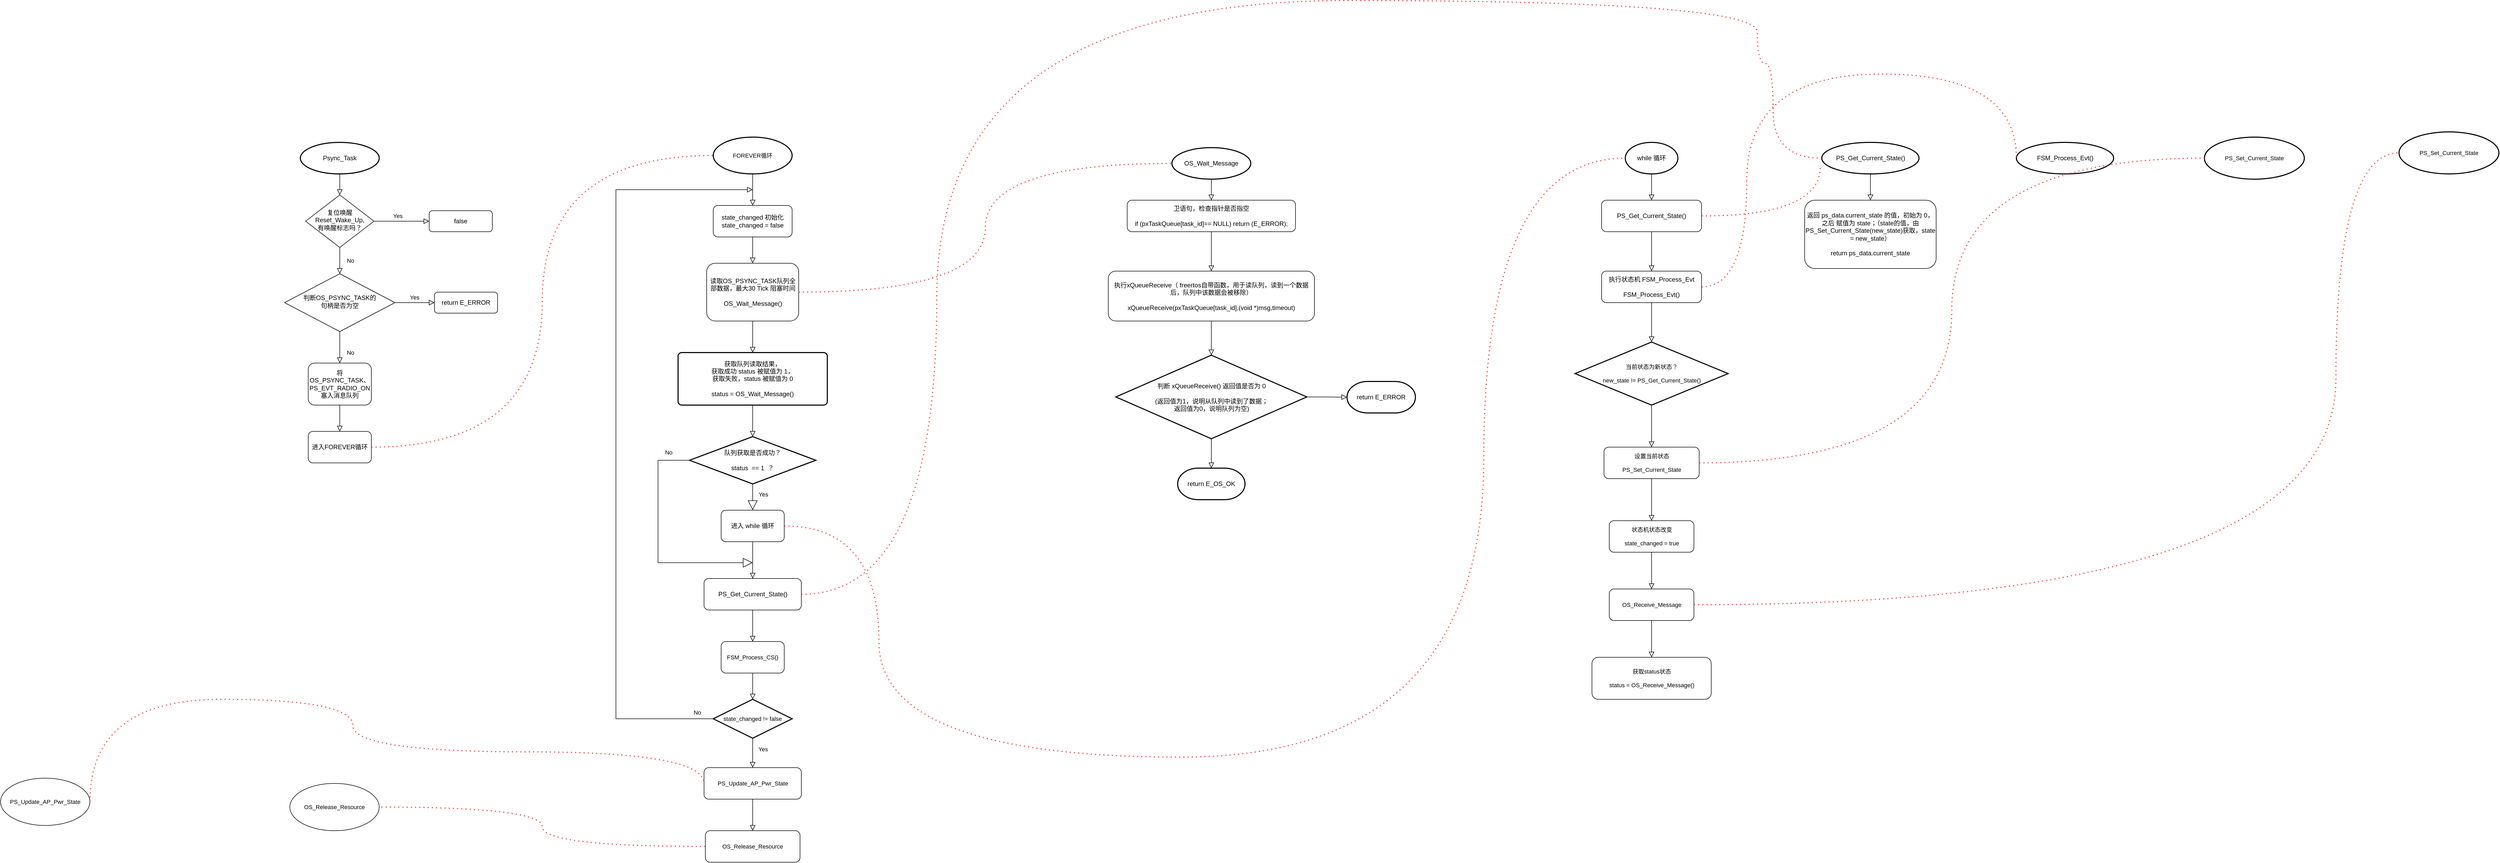 <mxfile version="21.1.1" type="github">
  <diagram id="C5RBs43oDa-KdzZeNtuy" name="Page-1">
    <mxGraphModel dx="2639" dy="1533" grid="1" gridSize="10" guides="1" tooltips="1" connect="1" arrows="1" fold="1" page="1" pageScale="1" pageWidth="827" pageHeight="1169" math="0" shadow="0">
      <root>
        <mxCell id="WIyWlLk6GJQsqaUBKTNV-0" />
        <mxCell id="WIyWlLk6GJQsqaUBKTNV-1" parent="WIyWlLk6GJQsqaUBKTNV-0" />
        <mxCell id="h0zI696RxbgCG7kidYG2-146" value="" style="edgeStyle=orthogonalEdgeStyle;shape=connector;rounded=0;orthogonalLoop=1;jettySize=auto;html=1;shadow=0;labelBackgroundColor=none;strokeColor=default;strokeWidth=1;fontFamily=Helvetica;fontSize=11;fontColor=default;endArrow=block;endFill=0;endSize=8;" edge="1" parent="WIyWlLk6GJQsqaUBKTNV-1" source="h0zI696RxbgCG7kidYG2-1" target="h0zI696RxbgCG7kidYG2-6">
          <mxGeometry relative="1" as="geometry" />
        </mxCell>
        <mxCell id="h0zI696RxbgCG7kidYG2-1" value="state_changed 初始化&lt;br&gt;state_changed = false" style="rounded=1;whiteSpace=wrap;html=1;" vertex="1" parent="WIyWlLk6GJQsqaUBKTNV-1">
          <mxGeometry x="-35" y="170" width="150" height="60" as="geometry" />
        </mxCell>
        <mxCell id="h0zI696RxbgCG7kidYG2-145" value="" style="edgeStyle=orthogonalEdgeStyle;shape=connector;rounded=0;orthogonalLoop=1;jettySize=auto;html=1;shadow=0;labelBackgroundColor=none;strokeColor=default;strokeWidth=1;fontFamily=Helvetica;fontSize=11;fontColor=default;endArrow=block;endFill=0;endSize=8;" edge="1" parent="WIyWlLk6GJQsqaUBKTNV-1" source="h0zI696RxbgCG7kidYG2-6" target="h0zI696RxbgCG7kidYG2-34">
          <mxGeometry relative="1" as="geometry" />
        </mxCell>
        <mxCell id="h0zI696RxbgCG7kidYG2-6" value="读取OS_PSYNC_TASK队列全部数据，最大30 Tick 阻塞时间&lt;br&gt;&lt;br&gt;OS_Wait_Message()" style="rounded=1;whiteSpace=wrap;html=1;" vertex="1" parent="WIyWlLk6GJQsqaUBKTNV-1">
          <mxGeometry x="-47.5" y="280" width="175" height="110" as="geometry" />
        </mxCell>
        <mxCell id="h0zI696RxbgCG7kidYG2-151" value="" style="edgeStyle=orthogonalEdgeStyle;shape=connector;rounded=0;orthogonalLoop=1;jettySize=auto;html=1;shadow=0;labelBackgroundColor=none;strokeColor=default;strokeWidth=1;fontFamily=Helvetica;fontSize=11;fontColor=default;endArrow=block;endFill=0;endSize=8;" edge="1" parent="WIyWlLk6GJQsqaUBKTNV-1" source="h0zI696RxbgCG7kidYG2-9" target="h0zI696RxbgCG7kidYG2-16">
          <mxGeometry relative="1" as="geometry" />
        </mxCell>
        <mxCell id="h0zI696RxbgCG7kidYG2-9" value="卫语句，检查指针是否指空&lt;br&gt;&lt;br&gt;if (pxTaskQueue[task_id]== NULL) return (E_ERROR);" style="rounded=1;whiteSpace=wrap;html=1;" vertex="1" parent="WIyWlLk6GJQsqaUBKTNV-1">
          <mxGeometry x="752" y="160" width="320" height="60" as="geometry" />
        </mxCell>
        <mxCell id="h0zI696RxbgCG7kidYG2-152" value="" style="edgeStyle=orthogonalEdgeStyle;shape=connector;rounded=0;orthogonalLoop=1;jettySize=auto;html=1;shadow=0;labelBackgroundColor=none;strokeColor=default;strokeWidth=1;fontFamily=Helvetica;fontSize=11;fontColor=default;endArrow=block;endFill=0;endSize=8;" edge="1" parent="WIyWlLk6GJQsqaUBKTNV-1" source="h0zI696RxbgCG7kidYG2-16" target="h0zI696RxbgCG7kidYG2-22">
          <mxGeometry relative="1" as="geometry" />
        </mxCell>
        <mxCell id="h0zI696RxbgCG7kidYG2-16" value="执行xQueueReceive（ freertos自带函数，用于读队列，读到一个数据后，队列中该数据会被移除）&lt;br&gt;&lt;br&gt;xQueueReceive(pxTaskQueue[task_id],(void *)msg,timeout)" style="rounded=1;whiteSpace=wrap;html=1;" vertex="1" parent="WIyWlLk6GJQsqaUBKTNV-1">
          <mxGeometry x="716" y="295" width="392" height="95" as="geometry" />
        </mxCell>
        <mxCell id="h0zI696RxbgCG7kidYG2-153" value="" style="edgeStyle=orthogonalEdgeStyle;shape=connector;rounded=0;orthogonalLoop=1;jettySize=auto;html=1;shadow=0;labelBackgroundColor=none;strokeColor=default;strokeWidth=1;fontFamily=Helvetica;fontSize=11;fontColor=default;endArrow=block;endFill=0;endSize=8;" edge="1" parent="WIyWlLk6GJQsqaUBKTNV-1" source="h0zI696RxbgCG7kidYG2-22" target="h0zI696RxbgCG7kidYG2-29">
          <mxGeometry relative="1" as="geometry" />
        </mxCell>
        <mxCell id="h0zI696RxbgCG7kidYG2-154" value="" style="edgeStyle=orthogonalEdgeStyle;shape=connector;rounded=0;orthogonalLoop=1;jettySize=auto;html=1;shadow=0;labelBackgroundColor=none;strokeColor=default;strokeWidth=1;fontFamily=Helvetica;fontSize=11;fontColor=default;endArrow=block;endFill=0;endSize=8;" edge="1" parent="WIyWlLk6GJQsqaUBKTNV-1" source="h0zI696RxbgCG7kidYG2-22" target="h0zI696RxbgCG7kidYG2-26">
          <mxGeometry relative="1" as="geometry" />
        </mxCell>
        <mxCell id="h0zI696RxbgCG7kidYG2-22" value="判断 xQueueReceive() 返回值是否为 0&lt;br&gt;&lt;br&gt;(返回值为1，说明从队列中读到了数据；&lt;br&gt;返回值为0，说明队列为空)" style="strokeWidth=2;html=1;shape=mxgraph.flowchart.decision;whiteSpace=wrap;rounded=1;strokeColor=default;fontFamily=Helvetica;fontSize=12;fontColor=default;fillColor=default;" vertex="1" parent="WIyWlLk6GJQsqaUBKTNV-1">
          <mxGeometry x="730.5" y="455" width="363" height="159" as="geometry" />
        </mxCell>
        <mxCell id="h0zI696RxbgCG7kidYG2-26" value="return&amp;nbsp;E_OS_OK" style="strokeWidth=2;html=1;shape=mxgraph.flowchart.terminator;whiteSpace=wrap;rounded=1;strokeColor=default;fontFamily=Helvetica;fontSize=12;fontColor=default;fillColor=default;" vertex="1" parent="WIyWlLk6GJQsqaUBKTNV-1">
          <mxGeometry x="848" y="670" width="128" height="60" as="geometry" />
        </mxCell>
        <mxCell id="h0zI696RxbgCG7kidYG2-150" value="" style="edgeStyle=orthogonalEdgeStyle;shape=connector;rounded=0;orthogonalLoop=1;jettySize=auto;html=1;shadow=0;labelBackgroundColor=none;strokeColor=default;strokeWidth=1;fontFamily=Helvetica;fontSize=11;fontColor=default;endArrow=block;endFill=0;endSize=8;" edge="1" parent="WIyWlLk6GJQsqaUBKTNV-1" source="h0zI696RxbgCG7kidYG2-28" target="h0zI696RxbgCG7kidYG2-9">
          <mxGeometry relative="1" as="geometry" />
        </mxCell>
        <mxCell id="h0zI696RxbgCG7kidYG2-28" value="OS_Wait_Message" style="strokeWidth=2;html=1;shape=mxgraph.flowchart.start_1;whiteSpace=wrap;rounded=1;strokeColor=default;fontFamily=Helvetica;fontSize=12;fontColor=default;fillColor=default;" vertex="1" parent="WIyWlLk6GJQsqaUBKTNV-1">
          <mxGeometry x="837" y="60" width="150" height="60" as="geometry" />
        </mxCell>
        <mxCell id="h0zI696RxbgCG7kidYG2-29" value="return&amp;nbsp;E_ERROR" style="strokeWidth=2;html=1;shape=mxgraph.flowchart.terminator;whiteSpace=wrap;rounded=1;strokeColor=default;fontFamily=Helvetica;fontSize=12;fontColor=default;fillColor=default;" vertex="1" parent="WIyWlLk6GJQsqaUBKTNV-1">
          <mxGeometry x="1170" y="505" width="130" height="60" as="geometry" />
        </mxCell>
        <mxCell id="h0zI696RxbgCG7kidYG2-116" value="" style="edgeStyle=orthogonalEdgeStyle;shape=connector;rounded=0;orthogonalLoop=1;jettySize=auto;html=1;shadow=0;labelBackgroundColor=none;strokeColor=default;strokeWidth=1;fontFamily=Helvetica;fontSize=11;fontColor=default;endArrow=block;endFill=0;endSize=8;" edge="1" parent="WIyWlLk6GJQsqaUBKTNV-1" source="h0zI696RxbgCG7kidYG2-34" target="h0zI696RxbgCG7kidYG2-37">
          <mxGeometry relative="1" as="geometry" />
        </mxCell>
        <mxCell id="h0zI696RxbgCG7kidYG2-34" value="获取队列读取结果，&lt;br&gt;获取成功 status 被赋值为 1，&lt;br&gt;获取失败，status 被赋值为 0&lt;br&gt;&lt;br&gt;status = OS_Wait_Message()" style="rounded=1;whiteSpace=wrap;html=1;absoluteArcSize=1;arcSize=14;strokeWidth=2;strokeColor=default;fontFamily=Helvetica;fontSize=12;fontColor=default;fillColor=default;fontStyle=0" vertex="1" parent="WIyWlLk6GJQsqaUBKTNV-1">
          <mxGeometry x="-101.87" y="450" width="283.75" height="100" as="geometry" />
        </mxCell>
        <mxCell id="h0zI696RxbgCG7kidYG2-37" value="队列获取是否成功？&lt;br&gt;&lt;br&gt;status&amp;nbsp; == 1&amp;nbsp; ？" style="strokeWidth=2;html=1;shape=mxgraph.flowchart.decision;whiteSpace=wrap;rounded=1;strokeColor=default;fontFamily=Helvetica;fontSize=12;fontColor=default;fillColor=default;" vertex="1" parent="WIyWlLk6GJQsqaUBKTNV-1">
          <mxGeometry x="-80" y="610" width="240" height="90" as="geometry" />
        </mxCell>
        <mxCell id="h0zI696RxbgCG7kidYG2-200" value="" style="edgeStyle=orthogonalEdgeStyle;shape=connector;rounded=0;orthogonalLoop=1;jettySize=auto;html=1;shadow=0;labelBackgroundColor=none;strokeColor=default;strokeWidth=1;fontFamily=Helvetica;fontSize=11;fontColor=default;endArrow=block;endFill=0;endSize=8;" edge="1" parent="WIyWlLk6GJQsqaUBKTNV-1" source="h0zI696RxbgCG7kidYG2-40" target="h0zI696RxbgCG7kidYG2-198">
          <mxGeometry relative="1" as="geometry" />
        </mxCell>
        <mxCell id="h0zI696RxbgCG7kidYG2-40" value="PS_Get_Current_State()" style="rounded=1;whiteSpace=wrap;html=1;strokeColor=default;fontFamily=Helvetica;fontSize=12;fontColor=default;fillColor=default;" vertex="1" parent="WIyWlLk6GJQsqaUBKTNV-1">
          <mxGeometry x="1654" y="160" width="190" height="60" as="geometry" />
        </mxCell>
        <mxCell id="h0zI696RxbgCG7kidYG2-77" value="" style="edgeStyle=orthogonalEdgeStyle;shape=connector;rounded=0;orthogonalLoop=1;jettySize=auto;html=1;shadow=0;labelBackgroundColor=none;strokeColor=default;strokeWidth=1;fontFamily=Helvetica;fontSize=11;fontColor=default;endArrow=block;endFill=0;endSize=8;exitX=0.5;exitY=1;exitDx=0;exitDy=0;" edge="1" parent="WIyWlLk6GJQsqaUBKTNV-1" source="h0zI696RxbgCG7kidYG2-44" target="h0zI696RxbgCG7kidYG2-54">
          <mxGeometry relative="1" as="geometry">
            <Array as="points" />
          </mxGeometry>
        </mxCell>
        <mxCell id="h0zI696RxbgCG7kidYG2-44" value="进入 while 循环" style="rounded=1;whiteSpace=wrap;html=1;strokeColor=default;fontFamily=Helvetica;fontSize=12;fontColor=default;fillColor=default;" vertex="1" parent="WIyWlLk6GJQsqaUBKTNV-1">
          <mxGeometry x="-20" y="750" width="120" height="60" as="geometry" />
        </mxCell>
        <mxCell id="h0zI696RxbgCG7kidYG2-155" value="" style="edgeStyle=orthogonalEdgeStyle;shape=connector;rounded=0;orthogonalLoop=1;jettySize=auto;html=1;shadow=0;labelBackgroundColor=none;strokeColor=default;strokeWidth=1;fontFamily=Helvetica;fontSize=11;fontColor=default;endArrow=block;endFill=0;endSize=8;" edge="1" parent="WIyWlLk6GJQsqaUBKTNV-1" source="h0zI696RxbgCG7kidYG2-45" target="h0zI696RxbgCG7kidYG2-40">
          <mxGeometry relative="1" as="geometry" />
        </mxCell>
        <mxCell id="h0zI696RxbgCG7kidYG2-45" value="while 循环" style="strokeWidth=2;html=1;shape=mxgraph.flowchart.start_1;whiteSpace=wrap;rounded=1;strokeColor=default;fontFamily=Helvetica;fontSize=12;fontColor=default;fillColor=default;" vertex="1" parent="WIyWlLk6GJQsqaUBKTNV-1">
          <mxGeometry x="1699" y="50" width="100" height="60" as="geometry" />
        </mxCell>
        <mxCell id="h0zI696RxbgCG7kidYG2-51" value="" style="endArrow=none;dashed=1;html=1;dashPattern=1 3;strokeWidth=2;rounded=0;fontFamily=Helvetica;fontSize=12;fontColor=default;exitX=1;exitY=0.5;exitDx=0;exitDy=0;entryX=0;entryY=0.5;entryDx=0;entryDy=0;entryPerimeter=0;edgeStyle=orthogonalEdgeStyle;curved=1;fillColor=#FF3333;strokeColor=#FF3333;" edge="1" parent="WIyWlLk6GJQsqaUBKTNV-1" source="h0zI696RxbgCG7kidYG2-6" target="h0zI696RxbgCG7kidYG2-28">
          <mxGeometry width="50" height="50" relative="1" as="geometry">
            <mxPoint x="330" y="520" as="sourcePoint" />
            <mxPoint x="550" y="470" as="targetPoint" />
          </mxGeometry>
        </mxCell>
        <mxCell id="h0zI696RxbgCG7kidYG2-53" value="" style="endArrow=none;dashed=1;html=1;dashPattern=1 3;strokeWidth=2;rounded=0;fontFamily=Helvetica;fontSize=12;fontColor=default;exitX=1;exitY=0.5;exitDx=0;exitDy=0;edgeStyle=orthogonalEdgeStyle;curved=1;fillColor=#FF3333;strokeColor=#FF3333;entryX=0;entryY=0.5;entryDx=0;entryDy=0;entryPerimeter=0;" edge="1" parent="WIyWlLk6GJQsqaUBKTNV-1" source="h0zI696RxbgCG7kidYG2-44" target="h0zI696RxbgCG7kidYG2-45">
          <mxGeometry width="50" height="50" relative="1" as="geometry">
            <mxPoint x="970.43" y="885" as="sourcePoint" />
            <mxPoint x="1690" y="80" as="targetPoint" />
            <Array as="points">
              <mxPoint x="280" y="1220" />
              <mxPoint x="1430" y="1220" />
              <mxPoint x="1430" y="80" />
            </Array>
          </mxGeometry>
        </mxCell>
        <mxCell id="h0zI696RxbgCG7kidYG2-158" value="" style="edgeStyle=orthogonalEdgeStyle;shape=connector;rounded=0;orthogonalLoop=1;jettySize=auto;html=1;shadow=0;labelBackgroundColor=none;strokeColor=default;strokeWidth=1;fontFamily=Helvetica;fontSize=11;fontColor=default;endArrow=block;endFill=0;endSize=8;" edge="1" parent="WIyWlLk6GJQsqaUBKTNV-1" source="h0zI696RxbgCG7kidYG2-54" target="h0zI696RxbgCG7kidYG2-157">
          <mxGeometry relative="1" as="geometry" />
        </mxCell>
        <mxCell id="h0zI696RxbgCG7kidYG2-54" value="PS_Get_Current_State()" style="rounded=1;whiteSpace=wrap;html=1;strokeColor=default;fontFamily=Helvetica;fontSize=12;fontColor=default;fillColor=default;" vertex="1" parent="WIyWlLk6GJQsqaUBKTNV-1">
          <mxGeometry x="-52.49" y="880" width="185" height="60" as="geometry" />
        </mxCell>
        <mxCell id="h0zI696RxbgCG7kidYG2-55" value="返回 ps_data.current_state 的值，初始为 0，之后 赋值为 state；（state的值，由PS_Set_Current_State(new_state)获取，state = new_state）&lt;br&gt;&lt;br&gt;return&amp;nbsp;ps_data.current_state" style="rounded=1;whiteSpace=wrap;html=1;strokeColor=default;fontFamily=Helvetica;fontSize=12;fontColor=default;fillColor=default;" vertex="1" parent="WIyWlLk6GJQsqaUBKTNV-1">
          <mxGeometry x="2040" y="160" width="250" height="130" as="geometry" />
        </mxCell>
        <mxCell id="h0zI696RxbgCG7kidYG2-156" value="" style="edgeStyle=orthogonalEdgeStyle;shape=connector;rounded=0;orthogonalLoop=1;jettySize=auto;html=1;shadow=0;labelBackgroundColor=none;strokeColor=default;strokeWidth=1;fontFamily=Helvetica;fontSize=11;fontColor=default;endArrow=block;endFill=0;endSize=8;" edge="1" parent="WIyWlLk6GJQsqaUBKTNV-1" source="h0zI696RxbgCG7kidYG2-57" target="h0zI696RxbgCG7kidYG2-55">
          <mxGeometry relative="1" as="geometry" />
        </mxCell>
        <mxCell id="h0zI696RxbgCG7kidYG2-57" value="PS_Get_Current_State()" style="strokeWidth=2;html=1;shape=mxgraph.flowchart.start_1;whiteSpace=wrap;rounded=1;strokeColor=default;fontFamily=Helvetica;fontSize=12;fontColor=default;fillColor=default;" vertex="1" parent="WIyWlLk6GJQsqaUBKTNV-1">
          <mxGeometry x="2072.5" y="50" width="185" height="60" as="geometry" />
        </mxCell>
        <mxCell id="h0zI696RxbgCG7kidYG2-82" value="" style="endArrow=none;dashed=1;html=1;dashPattern=1 3;strokeWidth=2;rounded=0;fontFamily=Helvetica;fontSize=12;fontColor=default;edgeStyle=orthogonalEdgeStyle;curved=1;fillColor=#FF3333;strokeColor=#FF3333;entryX=0;entryY=0.5;entryDx=0;entryDy=0;entryPerimeter=0;exitX=1;exitY=0.5;exitDx=0;exitDy=0;" edge="1" parent="WIyWlLk6GJQsqaUBKTNV-1" source="h0zI696RxbgCG7kidYG2-54" target="h0zI696RxbgCG7kidYG2-57">
          <mxGeometry width="50" height="50" relative="1" as="geometry">
            <mxPoint x="490" y="1500" as="sourcePoint" />
            <mxPoint x="1909.51" y="270" as="targetPoint" />
            <Array as="points">
              <mxPoint x="390" y="910" />
              <mxPoint x="390" y="-220" />
              <mxPoint x="1950" y="-220" />
              <mxPoint x="1950" y="-100" />
              <mxPoint x="1980" y="-100" />
              <mxPoint x="1980" y="80" />
            </Array>
          </mxGeometry>
        </mxCell>
        <mxCell id="h0zI696RxbgCG7kidYG2-122" value="Yes" style="endArrow=block;endSize=16;endFill=0;html=1;rounded=0;shadow=0;labelBackgroundColor=none;strokeColor=default;strokeWidth=1;fontFamily=Helvetica;fontSize=11;fontColor=default;shape=connector;exitX=0.5;exitY=1;exitDx=0;exitDy=0;exitPerimeter=0;" edge="1" parent="WIyWlLk6GJQsqaUBKTNV-1" source="h0zI696RxbgCG7kidYG2-37" target="h0zI696RxbgCG7kidYG2-44">
          <mxGeometry x="-0.2" y="20" width="160" relative="1" as="geometry">
            <mxPoint x="140" y="890" as="sourcePoint" />
            <mxPoint x="300" y="890" as="targetPoint" />
            <mxPoint as="offset" />
          </mxGeometry>
        </mxCell>
        <mxCell id="h0zI696RxbgCG7kidYG2-144" value="No" style="endArrow=block;endSize=16;endFill=0;html=1;rounded=0;shadow=0;labelBackgroundColor=none;strokeColor=default;strokeWidth=1;fontFamily=Helvetica;fontSize=11;fontColor=default;shape=connector;exitX=0;exitY=0.5;exitDx=0;exitDy=0;exitPerimeter=0;" edge="1" parent="WIyWlLk6GJQsqaUBKTNV-1" source="h0zI696RxbgCG7kidYG2-37">
          <mxGeometry x="-0.816" y="-15" width="160" relative="1" as="geometry">
            <mxPoint x="60" y="720" as="sourcePoint" />
            <mxPoint x="40" y="850" as="targetPoint" />
            <Array as="points">
              <mxPoint x="-140" y="655" />
              <mxPoint x="-140" y="850" />
            </Array>
            <mxPoint as="offset" />
          </mxGeometry>
        </mxCell>
        <mxCell id="h0zI696RxbgCG7kidYG2-160" value="" style="edgeStyle=orthogonalEdgeStyle;shape=connector;rounded=0;orthogonalLoop=1;jettySize=auto;html=1;shadow=0;labelBackgroundColor=none;strokeColor=default;strokeWidth=1;fontFamily=Helvetica;fontSize=11;fontColor=default;endArrow=block;endFill=0;endSize=8;" edge="1" parent="WIyWlLk6GJQsqaUBKTNV-1" source="h0zI696RxbgCG7kidYG2-157" target="h0zI696RxbgCG7kidYG2-159">
          <mxGeometry relative="1" as="geometry" />
        </mxCell>
        <mxCell id="h0zI696RxbgCG7kidYG2-157" value="FSM_Process_CS()" style="rounded=1;whiteSpace=wrap;html=1;shadow=0;strokeColor=default;strokeWidth=1;fontFamily=Helvetica;fontSize=11;fontColor=default;fillColor=default;" vertex="1" parent="WIyWlLk6GJQsqaUBKTNV-1">
          <mxGeometry x="-20" y="1000" width="120" height="60" as="geometry" />
        </mxCell>
        <mxCell id="h0zI696RxbgCG7kidYG2-162" value="" style="edgeStyle=orthogonalEdgeStyle;shape=connector;rounded=0;orthogonalLoop=1;jettySize=auto;html=1;shadow=0;labelBackgroundColor=none;strokeColor=default;strokeWidth=1;fontFamily=Helvetica;fontSize=11;fontColor=default;endArrow=block;endFill=0;endSize=8;" edge="1" parent="WIyWlLk6GJQsqaUBKTNV-1" source="h0zI696RxbgCG7kidYG2-159" target="h0zI696RxbgCG7kidYG2-161">
          <mxGeometry relative="1" as="geometry" />
        </mxCell>
        <mxCell id="h0zI696RxbgCG7kidYG2-184" style="edgeStyle=orthogonalEdgeStyle;shape=connector;rounded=0;orthogonalLoop=1;jettySize=auto;html=1;exitX=0;exitY=0.5;exitDx=0;exitDy=0;exitPerimeter=0;shadow=0;labelBackgroundColor=none;strokeColor=default;strokeWidth=1;fontFamily=Helvetica;fontSize=11;fontColor=default;endArrow=block;endFill=0;endSize=8;" edge="1" parent="WIyWlLk6GJQsqaUBKTNV-1" source="h0zI696RxbgCG7kidYG2-159">
          <mxGeometry relative="1" as="geometry">
            <mxPoint x="40" y="140" as="targetPoint" />
            <Array as="points">
              <mxPoint x="-220" y="1147" />
              <mxPoint x="-220" y="140" />
            </Array>
          </mxGeometry>
        </mxCell>
        <mxCell id="h0zI696RxbgCG7kidYG2-159" value="state_changed != false" style="strokeWidth=2;html=1;shape=mxgraph.flowchart.decision;whiteSpace=wrap;shadow=0;strokeColor=default;fontFamily=Helvetica;fontSize=11;fontColor=default;fillColor=default;" vertex="1" parent="WIyWlLk6GJQsqaUBKTNV-1">
          <mxGeometry x="-34.99" y="1110" width="150" height="74" as="geometry" />
        </mxCell>
        <mxCell id="h0zI696RxbgCG7kidYG2-164" value="" style="edgeStyle=orthogonalEdgeStyle;shape=connector;rounded=0;orthogonalLoop=1;jettySize=auto;html=1;shadow=0;labelBackgroundColor=none;strokeColor=default;strokeWidth=1;fontFamily=Helvetica;fontSize=11;fontColor=default;endArrow=block;endFill=0;endSize=8;" edge="1" parent="WIyWlLk6GJQsqaUBKTNV-1" source="h0zI696RxbgCG7kidYG2-161" target="h0zI696RxbgCG7kidYG2-163">
          <mxGeometry relative="1" as="geometry" />
        </mxCell>
        <mxCell id="h0zI696RxbgCG7kidYG2-161" value="PS_Update_AP_Pwr_State" style="rounded=1;whiteSpace=wrap;html=1;shadow=0;strokeColor=default;strokeWidth=1;fontFamily=Helvetica;fontSize=11;fontColor=default;fillColor=default;" vertex="1" parent="WIyWlLk6GJQsqaUBKTNV-1">
          <mxGeometry x="-52.49" y="1240" width="185" height="60" as="geometry" />
        </mxCell>
        <mxCell id="h0zI696RxbgCG7kidYG2-163" value="OS_Release_Resource" style="rounded=1;whiteSpace=wrap;html=1;shadow=0;strokeColor=default;strokeWidth=1;fontFamily=Helvetica;fontSize=11;fontColor=default;fillColor=default;" vertex="1" parent="WIyWlLk6GJQsqaUBKTNV-1">
          <mxGeometry x="-50" y="1360" width="180" height="60" as="geometry" />
        </mxCell>
        <mxCell id="h0zI696RxbgCG7kidYG2-165" value="No" style="rounded=0;html=1;jettySize=auto;orthogonalLoop=1;fontSize=11;endArrow=block;endFill=0;endSize=8;strokeWidth=1;shadow=0;labelBackgroundColor=none;edgeStyle=orthogonalEdgeStyle;" edge="1" parent="WIyWlLk6GJQsqaUBKTNV-1" source="h0zI696RxbgCG7kidYG2-167" target="h0zI696RxbgCG7kidYG2-171">
          <mxGeometry y="20" relative="1" as="geometry">
            <mxPoint as="offset" />
            <Array as="points">
              <mxPoint x="-745" y="300" />
            </Array>
          </mxGeometry>
        </mxCell>
        <mxCell id="h0zI696RxbgCG7kidYG2-166" value="Yes" style="edgeStyle=orthogonalEdgeStyle;rounded=0;html=1;jettySize=auto;orthogonalLoop=1;fontSize=11;endArrow=block;endFill=0;endSize=8;strokeWidth=1;shadow=0;labelBackgroundColor=none;" edge="1" parent="WIyWlLk6GJQsqaUBKTNV-1" source="h0zI696RxbgCG7kidYG2-167" target="h0zI696RxbgCG7kidYG2-168">
          <mxGeometry x="-0.143" y="10" relative="1" as="geometry">
            <mxPoint as="offset" />
          </mxGeometry>
        </mxCell>
        <mxCell id="h0zI696RxbgCG7kidYG2-167" value="复位唤醒Reset_Wake_Up,&lt;br&gt;有唤醒标志吗？" style="rhombus;whiteSpace=wrap;html=1;shadow=0;fontFamily=Helvetica;fontSize=12;align=center;strokeWidth=1;spacing=6;spacingTop=-4;" vertex="1" parent="WIyWlLk6GJQsqaUBKTNV-1">
          <mxGeometry x="-810" y="150" width="130" height="100" as="geometry" />
        </mxCell>
        <mxCell id="h0zI696RxbgCG7kidYG2-168" value="false" style="rounded=1;whiteSpace=wrap;html=1;fontSize=12;glass=0;strokeWidth=1;shadow=0;" vertex="1" parent="WIyWlLk6GJQsqaUBKTNV-1">
          <mxGeometry x="-575" y="180" width="120" height="40" as="geometry" />
        </mxCell>
        <mxCell id="h0zI696RxbgCG7kidYG2-169" value="No" style="rounded=0;html=1;jettySize=auto;orthogonalLoop=1;fontSize=11;endArrow=block;endFill=0;endSize=8;strokeWidth=1;shadow=0;labelBackgroundColor=none;edgeStyle=orthogonalEdgeStyle;" edge="1" parent="WIyWlLk6GJQsqaUBKTNV-1" source="h0zI696RxbgCG7kidYG2-171" target="h0zI696RxbgCG7kidYG2-173">
          <mxGeometry x="0.333" y="20" relative="1" as="geometry">
            <mxPoint as="offset" />
          </mxGeometry>
        </mxCell>
        <mxCell id="h0zI696RxbgCG7kidYG2-170" value="Yes" style="edgeStyle=orthogonalEdgeStyle;rounded=0;html=1;jettySize=auto;orthogonalLoop=1;fontSize=11;endArrow=block;endFill=0;endSize=8;strokeWidth=1;shadow=0;labelBackgroundColor=none;" edge="1" parent="WIyWlLk6GJQsqaUBKTNV-1" source="h0zI696RxbgCG7kidYG2-171" target="h0zI696RxbgCG7kidYG2-174">
          <mxGeometry x="-0.009" y="10" relative="1" as="geometry">
            <mxPoint as="offset" />
          </mxGeometry>
        </mxCell>
        <mxCell id="h0zI696RxbgCG7kidYG2-171" value="判断OS_PSYNC_TASK的&lt;br&gt;句柄是否为空" style="rhombus;whiteSpace=wrap;html=1;shadow=0;fontFamily=Helvetica;fontSize=12;align=center;strokeWidth=1;spacing=6;spacingTop=-4;" vertex="1" parent="WIyWlLk6GJQsqaUBKTNV-1">
          <mxGeometry x="-850" y="300" width="210" height="110" as="geometry" />
        </mxCell>
        <mxCell id="h0zI696RxbgCG7kidYG2-172" value="" style="edgeStyle=orthogonalEdgeStyle;shape=connector;rounded=0;orthogonalLoop=1;jettySize=auto;html=1;shadow=0;labelBackgroundColor=none;strokeColor=default;strokeWidth=1;fontFamily=Helvetica;fontSize=11;fontColor=default;endArrow=block;endFill=0;endSize=8;" edge="1" parent="WIyWlLk6GJQsqaUBKTNV-1" source="h0zI696RxbgCG7kidYG2-173">
          <mxGeometry relative="1" as="geometry">
            <mxPoint x="-745" y="600" as="targetPoint" />
          </mxGeometry>
        </mxCell>
        <mxCell id="h0zI696RxbgCG7kidYG2-173" value="将OS_PSYNC_TASK、PS_EVT_RADIO_ON塞入消息队列" style="rounded=1;whiteSpace=wrap;html=1;fontSize=12;glass=0;strokeWidth=1;shadow=0;" vertex="1" parent="WIyWlLk6GJQsqaUBKTNV-1">
          <mxGeometry x="-805" y="470" width="120" height="80" as="geometry" />
        </mxCell>
        <mxCell id="h0zI696RxbgCG7kidYG2-174" value="return&amp;nbsp;E_ERROR" style="rounded=1;whiteSpace=wrap;html=1;fontSize=12;glass=0;strokeWidth=1;shadow=0;" vertex="1" parent="WIyWlLk6GJQsqaUBKTNV-1">
          <mxGeometry x="-565" y="335" width="120" height="40" as="geometry" />
        </mxCell>
        <mxCell id="h0zI696RxbgCG7kidYG2-175" value="" style="edgeStyle=orthogonalEdgeStyle;shape=connector;rounded=0;orthogonalLoop=1;jettySize=auto;html=1;shadow=0;labelBackgroundColor=none;strokeColor=default;strokeWidth=1;fontFamily=Helvetica;fontSize=11;fontColor=default;endArrow=block;endFill=0;endSize=8;" edge="1" parent="WIyWlLk6GJQsqaUBKTNV-1" source="h0zI696RxbgCG7kidYG2-176" target="h0zI696RxbgCG7kidYG2-167">
          <mxGeometry relative="1" as="geometry" />
        </mxCell>
        <mxCell id="h0zI696RxbgCG7kidYG2-176" value="Psync_Task" style="strokeWidth=2;html=1;shape=mxgraph.flowchart.start_1;whiteSpace=wrap;rounded=1;strokeColor=default;fontFamily=Helvetica;fontSize=12;fontColor=default;fillColor=default;" vertex="1" parent="WIyWlLk6GJQsqaUBKTNV-1">
          <mxGeometry x="-819.99" y="50" width="150" height="60" as="geometry" />
        </mxCell>
        <mxCell id="h0zI696RxbgCG7kidYG2-177" value="进入FOREVER循环" style="rounded=1;whiteSpace=wrap;html=1;" vertex="1" parent="WIyWlLk6GJQsqaUBKTNV-1">
          <mxGeometry x="-804.99" y="600" width="120" height="60" as="geometry" />
        </mxCell>
        <mxCell id="h0zI696RxbgCG7kidYG2-185" value="" style="edgeStyle=orthogonalEdgeStyle;shape=connector;rounded=0;orthogonalLoop=1;jettySize=auto;html=1;shadow=0;labelBackgroundColor=none;strokeColor=default;strokeWidth=1;fontFamily=Helvetica;fontSize=11;fontColor=default;endArrow=block;endFill=0;endSize=8;" edge="1" parent="WIyWlLk6GJQsqaUBKTNV-1" source="h0zI696RxbgCG7kidYG2-178" target="h0zI696RxbgCG7kidYG2-1">
          <mxGeometry relative="1" as="geometry" />
        </mxCell>
        <mxCell id="h0zI696RxbgCG7kidYG2-178" value="FOREVER循环" style="strokeWidth=2;html=1;shape=mxgraph.flowchart.start_1;whiteSpace=wrap;shadow=0;strokeColor=default;fontFamily=Helvetica;fontSize=11;fontColor=default;fillColor=default;" vertex="1" parent="WIyWlLk6GJQsqaUBKTNV-1">
          <mxGeometry x="-34.99" y="40" width="150" height="70" as="geometry" />
        </mxCell>
        <mxCell id="h0zI696RxbgCG7kidYG2-182" value="" style="endArrow=none;dashed=1;html=1;dashPattern=1 3;strokeWidth=2;rounded=0;shadow=0;labelBackgroundColor=none;strokeColor=#FF3333;fontFamily=Helvetica;fontSize=11;fontColor=default;endSize=8;shape=connector;exitX=1;exitY=0.5;exitDx=0;exitDy=0;entryX=0;entryY=0.5;entryDx=0;entryDy=0;entryPerimeter=0;edgeStyle=orthogonalEdgeStyle;curved=1;" edge="1" parent="WIyWlLk6GJQsqaUBKTNV-1" source="h0zI696RxbgCG7kidYG2-177" target="h0zI696RxbgCG7kidYG2-178">
          <mxGeometry width="50" height="50" relative="1" as="geometry">
            <mxPoint x="-340" y="470" as="sourcePoint" />
            <mxPoint x="-290" y="420" as="targetPoint" />
          </mxGeometry>
        </mxCell>
        <mxCell id="h0zI696RxbgCG7kidYG2-186" value="Yes" style="text;html=1;strokeColor=none;fillColor=none;align=center;verticalAlign=middle;whiteSpace=wrap;rounded=0;fontSize=11;fontFamily=Helvetica;fontColor=default;" vertex="1" parent="WIyWlLk6GJQsqaUBKTNV-1">
          <mxGeometry x="30" y="1190" width="60" height="30" as="geometry" />
        </mxCell>
        <mxCell id="h0zI696RxbgCG7kidYG2-187" value="No" style="text;html=1;strokeColor=none;fillColor=none;align=center;verticalAlign=middle;whiteSpace=wrap;rounded=0;fontSize=11;fontFamily=Helvetica;fontColor=default;" vertex="1" parent="WIyWlLk6GJQsqaUBKTNV-1">
          <mxGeometry x="-94.99" y="1120" width="60" height="30" as="geometry" />
        </mxCell>
        <mxCell id="h0zI696RxbgCG7kidYG2-188" value="PS_Update_AP_Pwr_State" style="ellipse;whiteSpace=wrap;html=1;shadow=0;strokeColor=default;strokeWidth=1;fontFamily=Helvetica;fontSize=11;fontColor=default;fillColor=default;" vertex="1" parent="WIyWlLk6GJQsqaUBKTNV-1">
          <mxGeometry x="-1390" y="1260" width="170" height="90" as="geometry" />
        </mxCell>
        <mxCell id="h0zI696RxbgCG7kidYG2-190" value="" style="endArrow=none;dashed=1;html=1;dashPattern=1 3;strokeWidth=2;rounded=0;shadow=0;labelBackgroundColor=none;strokeColor=#FF3333;fontFamily=Helvetica;fontSize=11;fontColor=default;endSize=8;shape=connector;exitX=1;exitY=0.5;exitDx=0;exitDy=0;entryX=0;entryY=0.5;entryDx=0;entryDy=0;edgeStyle=orthogonalEdgeStyle;curved=1;" edge="1" parent="WIyWlLk6GJQsqaUBKTNV-1" source="h0zI696RxbgCG7kidYG2-188" target="h0zI696RxbgCG7kidYG2-161">
          <mxGeometry width="50" height="50" relative="1" as="geometry">
            <mxPoint x="-610" y="1412.5" as="sourcePoint" />
            <mxPoint x="40" y="857.5" as="targetPoint" />
            <Array as="points">
              <mxPoint x="-1220" y="1110" />
              <mxPoint x="-720" y="1110" />
              <mxPoint x="-720" y="1210" />
              <mxPoint x="-53" y="1210" />
            </Array>
          </mxGeometry>
        </mxCell>
        <mxCell id="h0zI696RxbgCG7kidYG2-193" value="OS_Release_Resource" style="ellipse;whiteSpace=wrap;html=1;shadow=0;strokeColor=default;strokeWidth=1;fontFamily=Helvetica;fontSize=11;fontColor=default;fillColor=default;" vertex="1" parent="WIyWlLk6GJQsqaUBKTNV-1">
          <mxGeometry x="-839.99" y="1270" width="170" height="90" as="geometry" />
        </mxCell>
        <mxCell id="h0zI696RxbgCG7kidYG2-194" value="" style="endArrow=none;dashed=1;html=1;dashPattern=1 3;strokeWidth=2;rounded=0;shadow=0;labelBackgroundColor=none;strokeColor=#FF3333;fontFamily=Helvetica;fontSize=11;fontColor=default;endSize=8;shape=connector;exitX=0;exitY=0.5;exitDx=0;exitDy=0;entryX=1;entryY=0.5;entryDx=0;entryDy=0;edgeStyle=orthogonalEdgeStyle;curved=1;" edge="1" parent="WIyWlLk6GJQsqaUBKTNV-1" source="h0zI696RxbgCG7kidYG2-163" target="h0zI696RxbgCG7kidYG2-193">
          <mxGeometry width="50" height="50" relative="1" as="geometry">
            <mxPoint x="-47.5" y="1605" as="sourcePoint" />
            <mxPoint x="465.5" y="1430" as="targetPoint" />
          </mxGeometry>
        </mxCell>
        <mxCell id="h0zI696RxbgCG7kidYG2-219" style="edgeStyle=orthogonalEdgeStyle;shape=connector;rounded=0;orthogonalLoop=1;jettySize=auto;html=1;shadow=0;labelBackgroundColor=none;strokeColor=default;strokeWidth=1;fontFamily=Helvetica;fontSize=11;fontColor=default;endArrow=block;endFill=0;endSize=8;" edge="1" parent="WIyWlLk6GJQsqaUBKTNV-1" source="h0zI696RxbgCG7kidYG2-198" target="h0zI696RxbgCG7kidYG2-205">
          <mxGeometry relative="1" as="geometry" />
        </mxCell>
        <mxCell id="h0zI696RxbgCG7kidYG2-198" value="执行状态机&amp;nbsp;FSM_Process_Evt&lt;br&gt;&lt;br&gt;FSM_Process_Evt()" style="rounded=1;whiteSpace=wrap;html=1;strokeColor=default;fontFamily=Helvetica;fontSize=12;fontColor=default;fillColor=default;" vertex="1" parent="WIyWlLk6GJQsqaUBKTNV-1">
          <mxGeometry x="1654" y="295" width="190" height="60" as="geometry" />
        </mxCell>
        <mxCell id="h0zI696RxbgCG7kidYG2-199" value="" style="endArrow=none;dashed=1;html=1;dashPattern=1 3;strokeWidth=2;rounded=0;fontFamily=Helvetica;fontSize=12;fontColor=default;exitX=1;exitY=0.5;exitDx=0;exitDy=0;entryX=-0.014;entryY=0.772;entryDx=0;entryDy=0;entryPerimeter=0;edgeStyle=orthogonalEdgeStyle;curved=1;fillColor=#FF3333;strokeColor=#FF3333;" edge="1" parent="WIyWlLk6GJQsqaUBKTNV-1" source="h0zI696RxbgCG7kidYG2-40" target="h0zI696RxbgCG7kidYG2-57">
          <mxGeometry width="50" height="50" relative="1" as="geometry">
            <mxPoint x="1920" y="322.5" as="sourcePoint" />
            <mxPoint x="2629" y="77.5" as="targetPoint" />
          </mxGeometry>
        </mxCell>
        <mxCell id="h0zI696RxbgCG7kidYG2-203" value="FSM_Process_Evt()" style="strokeWidth=2;html=1;shape=mxgraph.flowchart.start_1;whiteSpace=wrap;rounded=1;strokeColor=default;fontFamily=Helvetica;fontSize=12;fontColor=default;fillColor=default;" vertex="1" parent="WIyWlLk6GJQsqaUBKTNV-1">
          <mxGeometry x="2442.5" y="50" width="185" height="60" as="geometry" />
        </mxCell>
        <mxCell id="h0zI696RxbgCG7kidYG2-204" value="" style="endArrow=none;dashed=1;html=1;dashPattern=1 3;strokeWidth=2;rounded=0;fontFamily=Helvetica;fontSize=12;fontColor=default;entryX=0;entryY=0.5;entryDx=0;entryDy=0;entryPerimeter=0;edgeStyle=orthogonalEdgeStyle;curved=1;fillColor=#FF3333;strokeColor=#FF3333;exitX=1;exitY=0.5;exitDx=0;exitDy=0;" edge="1" parent="WIyWlLk6GJQsqaUBKTNV-1" source="h0zI696RxbgCG7kidYG2-198" target="h0zI696RxbgCG7kidYG2-203">
          <mxGeometry width="50" height="50" relative="1" as="geometry">
            <mxPoint x="1850" y="324" as="sourcePoint" />
            <mxPoint x="2070" y="230" as="targetPoint" />
            <Array as="points">
              <mxPoint x="1930" y="325" />
              <mxPoint x="1930" y="-80" />
              <mxPoint x="2443" y="-80" />
            </Array>
          </mxGeometry>
        </mxCell>
        <mxCell id="h0zI696RxbgCG7kidYG2-207" value="" style="edgeStyle=orthogonalEdgeStyle;shape=connector;rounded=0;orthogonalLoop=1;jettySize=auto;html=1;shadow=0;labelBackgroundColor=none;strokeColor=default;strokeWidth=1;fontFamily=Helvetica;fontSize=11;fontColor=default;endArrow=block;endFill=0;endSize=8;" edge="1" parent="WIyWlLk6GJQsqaUBKTNV-1" source="h0zI696RxbgCG7kidYG2-205" target="h0zI696RxbgCG7kidYG2-206">
          <mxGeometry relative="1" as="geometry" />
        </mxCell>
        <mxCell id="h0zI696RxbgCG7kidYG2-205" value="当前状态为新状态？&lt;br&gt;&lt;br&gt;new_state != PS_Get_Current_State()" style="strokeWidth=2;html=1;shape=mxgraph.flowchart.decision;whiteSpace=wrap;shadow=0;strokeColor=default;fontFamily=Helvetica;fontSize=11;fontColor=default;fillColor=default;" vertex="1" parent="WIyWlLk6GJQsqaUBKTNV-1">
          <mxGeometry x="1603.5" y="430" width="291" height="120" as="geometry" />
        </mxCell>
        <mxCell id="h0zI696RxbgCG7kidYG2-212" value="" style="edgeStyle=orthogonalEdgeStyle;shape=connector;rounded=0;orthogonalLoop=1;jettySize=auto;html=1;shadow=0;labelBackgroundColor=none;strokeColor=default;strokeWidth=1;fontFamily=Helvetica;fontSize=11;fontColor=default;endArrow=block;endFill=0;endSize=8;" edge="1" parent="WIyWlLk6GJQsqaUBKTNV-1" source="h0zI696RxbgCG7kidYG2-206" target="h0zI696RxbgCG7kidYG2-211">
          <mxGeometry relative="1" as="geometry" />
        </mxCell>
        <mxCell id="h0zI696RxbgCG7kidYG2-206" value="设置当前状态&lt;br&gt;&lt;br&gt;PS_Set_Current_State" style="rounded=1;whiteSpace=wrap;html=1;shadow=0;strokeColor=default;strokeWidth=1;fontFamily=Helvetica;fontSize=11;fontColor=default;fillColor=default;" vertex="1" parent="WIyWlLk6GJQsqaUBKTNV-1">
          <mxGeometry x="1658.5" y="630" width="181" height="60" as="geometry" />
        </mxCell>
        <mxCell id="h0zI696RxbgCG7kidYG2-209" value="PS_Set_Current_State" style="strokeWidth=2;html=1;shape=mxgraph.flowchart.start_1;whiteSpace=wrap;shadow=0;strokeColor=default;fontFamily=Helvetica;fontSize=11;fontColor=default;fillColor=default;" vertex="1" parent="WIyWlLk6GJQsqaUBKTNV-1">
          <mxGeometry x="2800" y="40" width="190" height="80" as="geometry" />
        </mxCell>
        <mxCell id="h0zI696RxbgCG7kidYG2-210" value="" style="endArrow=none;dashed=1;html=1;dashPattern=1 3;strokeWidth=2;rounded=0;fontFamily=Helvetica;fontSize=12;fontColor=default;exitX=1;exitY=0.5;exitDx=0;exitDy=0;entryX=0;entryY=0.5;entryDx=0;entryDy=0;entryPerimeter=0;edgeStyle=orthogonalEdgeStyle;curved=1;fillColor=#FF3333;strokeColor=#FF3333;" edge="1" parent="WIyWlLk6GJQsqaUBKTNV-1" source="h0zI696RxbgCG7kidYG2-206" target="h0zI696RxbgCG7kidYG2-209">
          <mxGeometry width="50" height="50" relative="1" as="geometry">
            <mxPoint x="1854" y="200" as="sourcePoint" />
            <mxPoint x="2080" y="106" as="targetPoint" />
          </mxGeometry>
        </mxCell>
        <mxCell id="h0zI696RxbgCG7kidYG2-216" style="edgeStyle=orthogonalEdgeStyle;shape=connector;rounded=0;orthogonalLoop=1;jettySize=auto;html=1;entryX=0.5;entryY=0;entryDx=0;entryDy=0;shadow=0;labelBackgroundColor=none;strokeColor=default;strokeWidth=1;fontFamily=Helvetica;fontSize=11;fontColor=default;endArrow=block;endFill=0;endSize=8;" edge="1" parent="WIyWlLk6GJQsqaUBKTNV-1" source="h0zI696RxbgCG7kidYG2-211" target="h0zI696RxbgCG7kidYG2-213">
          <mxGeometry relative="1" as="geometry" />
        </mxCell>
        <mxCell id="h0zI696RxbgCG7kidYG2-211" value="状态机状态改变&lt;br&gt;&lt;br&gt;state_changed = true" style="rounded=1;whiteSpace=wrap;html=1;shadow=0;strokeColor=default;strokeWidth=1;fontFamily=Helvetica;fontSize=11;fontColor=default;fillColor=default;" vertex="1" parent="WIyWlLk6GJQsqaUBKTNV-1">
          <mxGeometry x="1668.5" y="770" width="161" height="60" as="geometry" />
        </mxCell>
        <mxCell id="h0zI696RxbgCG7kidYG2-215" value="" style="edgeStyle=orthogonalEdgeStyle;shape=connector;rounded=0;orthogonalLoop=1;jettySize=auto;html=1;shadow=0;labelBackgroundColor=none;strokeColor=default;strokeWidth=1;fontFamily=Helvetica;fontSize=11;fontColor=default;endArrow=block;endFill=0;endSize=8;" edge="1" parent="WIyWlLk6GJQsqaUBKTNV-1" source="h0zI696RxbgCG7kidYG2-213" target="h0zI696RxbgCG7kidYG2-214">
          <mxGeometry relative="1" as="geometry" />
        </mxCell>
        <mxCell id="h0zI696RxbgCG7kidYG2-213" value="OS_Receive_Message" style="rounded=1;whiteSpace=wrap;html=1;shadow=0;strokeColor=default;strokeWidth=1;fontFamily=Helvetica;fontSize=11;fontColor=default;fillColor=default;" vertex="1" parent="WIyWlLk6GJQsqaUBKTNV-1">
          <mxGeometry x="1668.5" y="900" width="161" height="60" as="geometry" />
        </mxCell>
        <mxCell id="h0zI696RxbgCG7kidYG2-214" value="获取status状态&lt;br&gt;&lt;br&gt;status = OS_Receive_Message()" style="rounded=1;whiteSpace=wrap;html=1;shadow=0;strokeColor=default;strokeWidth=1;fontFamily=Helvetica;fontSize=11;fontColor=default;fillColor=default;" vertex="1" parent="WIyWlLk6GJQsqaUBKTNV-1">
          <mxGeometry x="1635.63" y="1030" width="226.75" height="80" as="geometry" />
        </mxCell>
        <mxCell id="h0zI696RxbgCG7kidYG2-217" value="PS_Set_Current_State" style="strokeWidth=2;html=1;shape=mxgraph.flowchart.start_1;whiteSpace=wrap;shadow=0;strokeColor=default;fontFamily=Helvetica;fontSize=11;fontColor=default;fillColor=default;" vertex="1" parent="WIyWlLk6GJQsqaUBKTNV-1">
          <mxGeometry x="3170" y="30" width="190" height="80" as="geometry" />
        </mxCell>
        <mxCell id="h0zI696RxbgCG7kidYG2-218" value="" style="endArrow=none;dashed=1;html=1;dashPattern=1 3;strokeWidth=2;rounded=0;fontFamily=Helvetica;fontSize=12;fontColor=default;entryX=0;entryY=0.5;entryDx=0;entryDy=0;entryPerimeter=0;edgeStyle=orthogonalEdgeStyle;curved=1;fillColor=#FF3333;strokeColor=#FF3333;" edge="1" parent="WIyWlLk6GJQsqaUBKTNV-1" target="h0zI696RxbgCG7kidYG2-217">
          <mxGeometry width="50" height="50" relative="1" as="geometry">
            <mxPoint x="1829.5" y="930" as="sourcePoint" />
            <mxPoint x="2829.5" y="260" as="targetPoint" />
            <Array as="points">
              <mxPoint x="3050" y="930" />
              <mxPoint x="3050" y="70" />
            </Array>
          </mxGeometry>
        </mxCell>
      </root>
    </mxGraphModel>
  </diagram>
</mxfile>
